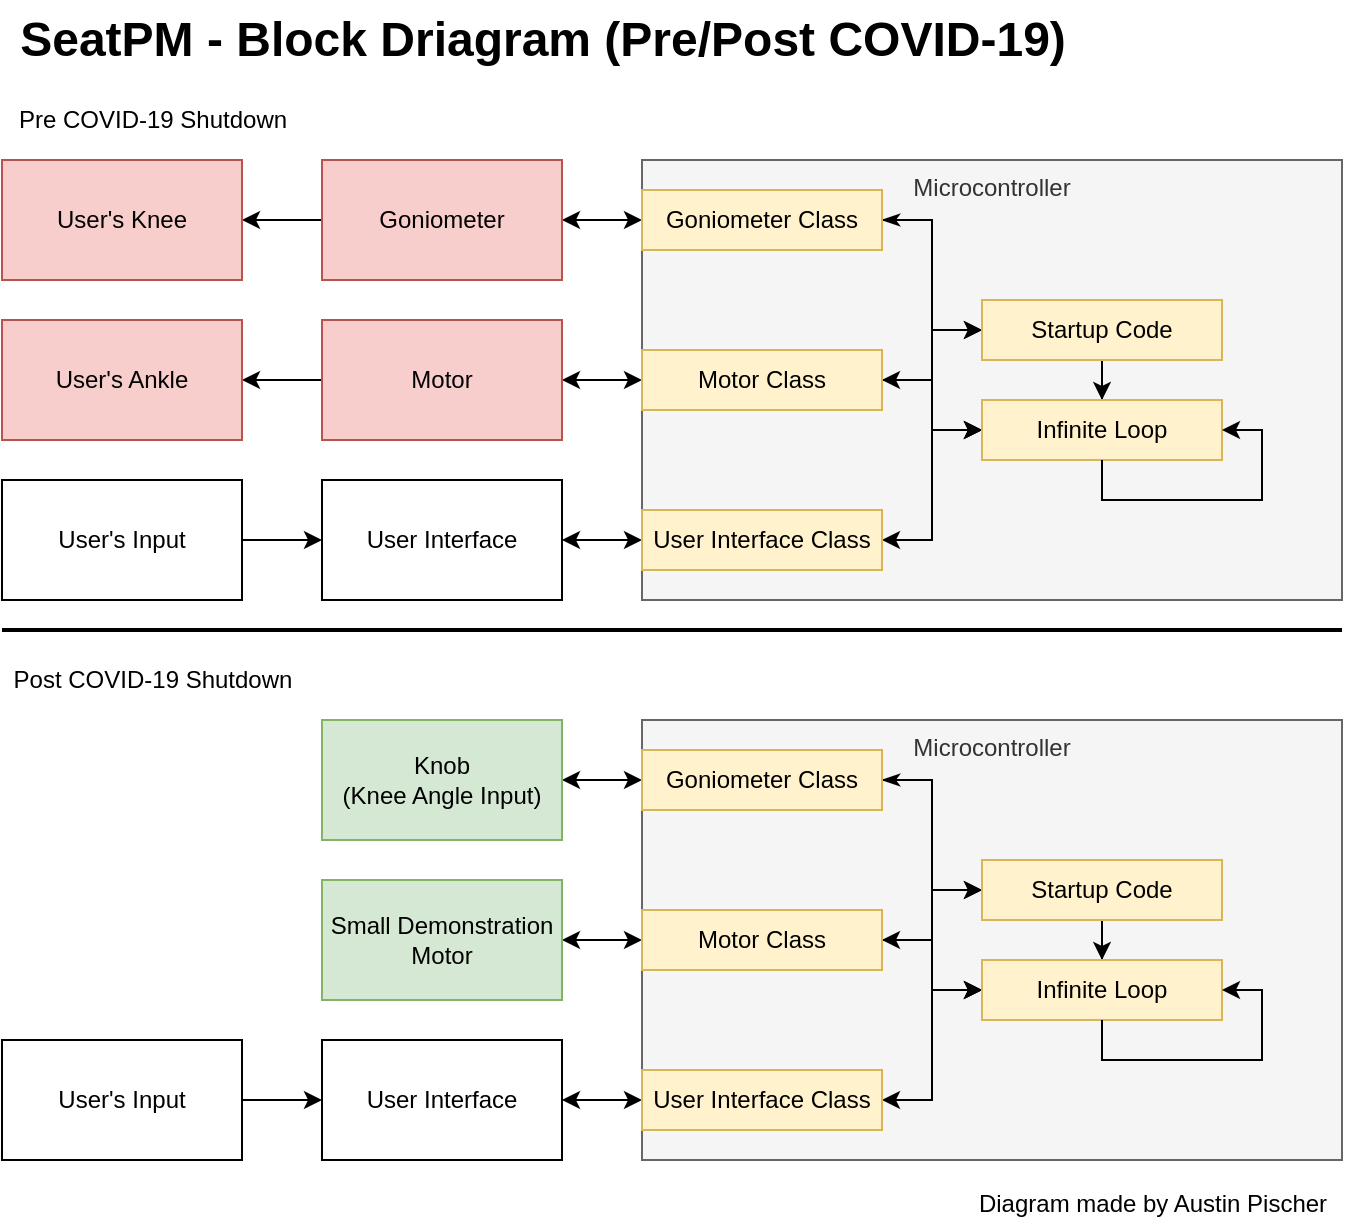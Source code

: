 <mxfile version="13.3.9" type="device"><diagram id="L360sUK6D4mQrJQVrfiI" name="Page-1"><mxGraphModel dx="1414" dy="823" grid="1" gridSize="10" guides="1" tooltips="1" connect="1" arrows="1" fold="1" page="1" pageScale="1" pageWidth="850" pageHeight="1100" math="0" shadow="0"><root><mxCell id="0"/><mxCell id="1" parent="0"/><mxCell id="pFN_6Q2Q6QmpGmLBA5KR-1" value="Microcontroller" style="rounded=0;whiteSpace=wrap;html=1;verticalAlign=top;fillColor=#f5f5f5;strokeColor=#666666;fontColor=#333333;" parent="1" vertex="1"><mxGeometry x="360" y="120" width="350" height="220" as="geometry"/></mxCell><mxCell id="pFN_6Q2Q6QmpGmLBA5KR-25" value="" style="edgeStyle=orthogonalEdgeStyle;rounded=0;orthogonalLoop=1;jettySize=auto;html=1;entryX=0;entryY=0.5;entryDx=0;entryDy=0;startArrow=classic;startFill=1;" parent="1" source="pFN_6Q2Q6QmpGmLBA5KR-2" target="pFN_6Q2Q6QmpGmLBA5KR-28" edge="1"><mxGeometry relative="1" as="geometry"/></mxCell><mxCell id="pFN_6Q2Q6QmpGmLBA5KR-40" style="edgeStyle=orthogonalEdgeStyle;rounded=0;orthogonalLoop=1;jettySize=auto;html=1;exitX=0;exitY=0.5;exitDx=0;exitDy=0;entryX=1;entryY=0.5;entryDx=0;entryDy=0;" parent="1" source="pFN_6Q2Q6QmpGmLBA5KR-2" target="pFN_6Q2Q6QmpGmLBA5KR-23" edge="1"><mxGeometry relative="1" as="geometry"/></mxCell><mxCell id="pFN_6Q2Q6QmpGmLBA5KR-2" value="Goniometer" style="rounded=0;whiteSpace=wrap;html=1;fillColor=#f8cecc;strokeColor=#b85450;" parent="1" vertex="1"><mxGeometry x="200" y="120" width="120" height="60" as="geometry"/></mxCell><mxCell id="pFN_6Q2Q6QmpGmLBA5KR-22" value="" style="edgeStyle=orthogonalEdgeStyle;rounded=0;orthogonalLoop=1;jettySize=auto;html=1;" parent="1" source="pFN_6Q2Q6QmpGmLBA5KR-3" target="pFN_6Q2Q6QmpGmLBA5KR-19" edge="1"><mxGeometry relative="1" as="geometry"/></mxCell><mxCell id="pFN_6Q2Q6QmpGmLBA5KR-26" value="" style="edgeStyle=orthogonalEdgeStyle;rounded=0;orthogonalLoop=1;jettySize=auto;html=1;startArrow=classic;startFill=1;" parent="1" source="pFN_6Q2Q6QmpGmLBA5KR-3" target="pFN_6Q2Q6QmpGmLBA5KR-1" edge="1"><mxGeometry relative="1" as="geometry"/></mxCell><mxCell id="pFN_6Q2Q6QmpGmLBA5KR-3" value="Motor" style="rounded=0;whiteSpace=wrap;html=1;fillColor=#f8cecc;strokeColor=#b85450;" parent="1" vertex="1"><mxGeometry x="200" y="200" width="120" height="60" as="geometry"/></mxCell><mxCell id="pFN_6Q2Q6QmpGmLBA5KR-27" value="" style="edgeStyle=orthogonalEdgeStyle;rounded=0;orthogonalLoop=1;jettySize=auto;html=1;entryX=0;entryY=0.5;entryDx=0;entryDy=0;startArrow=classic;startFill=1;" parent="1" source="pFN_6Q2Q6QmpGmLBA5KR-4" target="pFN_6Q2Q6QmpGmLBA5KR-30" edge="1"><mxGeometry relative="1" as="geometry"/></mxCell><mxCell id="pFN_6Q2Q6QmpGmLBA5KR-4" value="User Interface" style="rounded=0;whiteSpace=wrap;html=1;" parent="1" vertex="1"><mxGeometry x="200" y="280" width="120" height="60" as="geometry"/></mxCell><mxCell id="pFN_6Q2Q6QmpGmLBA5KR-6" value="" style="edgeStyle=orthogonalEdgeStyle;rounded=0;orthogonalLoop=1;jettySize=auto;html=1;" parent="1" source="pFN_6Q2Q6QmpGmLBA5KR-5" target="pFN_6Q2Q6QmpGmLBA5KR-4" edge="1"><mxGeometry relative="1" as="geometry"/></mxCell><mxCell id="pFN_6Q2Q6QmpGmLBA5KR-5" value="User's Input" style="rounded=0;whiteSpace=wrap;html=1;" parent="1" vertex="1"><mxGeometry x="40" y="280" width="120" height="60" as="geometry"/></mxCell><mxCell id="pFN_6Q2Q6QmpGmLBA5KR-19" value="User's Ankle" style="rounded=0;whiteSpace=wrap;html=1;fillColor=#f8cecc;strokeColor=#b85450;" parent="1" vertex="1"><mxGeometry x="40" y="200" width="120" height="60" as="geometry"/></mxCell><mxCell id="pFN_6Q2Q6QmpGmLBA5KR-23" value="User's Knee" style="rounded=0;whiteSpace=wrap;html=1;fillColor=#f8cecc;strokeColor=#b85450;" parent="1" vertex="1"><mxGeometry x="40" y="120" width="120" height="60" as="geometry"/></mxCell><mxCell id="pFN_6Q2Q6QmpGmLBA5KR-48" style="edgeStyle=orthogonalEdgeStyle;rounded=0;orthogonalLoop=1;jettySize=auto;html=1;exitX=1;exitY=0.5;exitDx=0;exitDy=0;entryX=0;entryY=0.5;entryDx=0;entryDy=0;" parent="1" source="pFN_6Q2Q6QmpGmLBA5KR-28" target="pFN_6Q2Q6QmpGmLBA5KR-31" edge="1"><mxGeometry relative="1" as="geometry"/></mxCell><mxCell id="pFN_6Q2Q6QmpGmLBA5KR-49" style="edgeStyle=orthogonalEdgeStyle;rounded=0;orthogonalLoop=1;jettySize=auto;html=1;exitX=1;exitY=0.5;exitDx=0;exitDy=0;entryX=0;entryY=0.5;entryDx=0;entryDy=0;startArrow=classicThin;startFill=1;" parent="1" source="pFN_6Q2Q6QmpGmLBA5KR-28" target="pFN_6Q2Q6QmpGmLBA5KR-39" edge="1"><mxGeometry relative="1" as="geometry"/></mxCell><mxCell id="pFN_6Q2Q6QmpGmLBA5KR-28" value="Goniometer Class" style="rounded=0;whiteSpace=wrap;html=1;fillColor=#fff2cc;strokeColor=#d6b656;" parent="1" vertex="1"><mxGeometry x="360" y="135" width="120" height="30" as="geometry"/></mxCell><mxCell id="pFN_6Q2Q6QmpGmLBA5KR-47" style="edgeStyle=orthogonalEdgeStyle;rounded=0;orthogonalLoop=1;jettySize=auto;html=1;exitX=1;exitY=0.5;exitDx=0;exitDy=0;entryX=0;entryY=0.5;entryDx=0;entryDy=0;" parent="1" source="pFN_6Q2Q6QmpGmLBA5KR-29" target="pFN_6Q2Q6QmpGmLBA5KR-39" edge="1"><mxGeometry relative="1" as="geometry"><mxPoint x="510" y="230.034" as="targetPoint"/></mxGeometry></mxCell><mxCell id="pFN_6Q2Q6QmpGmLBA5KR-50" style="edgeStyle=orthogonalEdgeStyle;rounded=0;orthogonalLoop=1;jettySize=auto;html=1;exitX=1;exitY=0.5;exitDx=0;exitDy=0;entryX=0;entryY=0.5;entryDx=0;entryDy=0;startArrow=classic;startFill=1;" parent="1" source="pFN_6Q2Q6QmpGmLBA5KR-29" target="pFN_6Q2Q6QmpGmLBA5KR-31" edge="1"><mxGeometry relative="1" as="geometry"/></mxCell><mxCell id="pFN_6Q2Q6QmpGmLBA5KR-29" value="Motor Class" style="rounded=0;whiteSpace=wrap;html=1;fillColor=#fff2cc;strokeColor=#d6b656;" parent="1" vertex="1"><mxGeometry x="360" y="215" width="120" height="30" as="geometry"/></mxCell><mxCell id="pFN_6Q2Q6QmpGmLBA5KR-46" style="edgeStyle=orthogonalEdgeStyle;rounded=0;orthogonalLoop=1;jettySize=auto;html=1;exitX=1;exitY=0.5;exitDx=0;exitDy=0;entryX=0;entryY=0.5;entryDx=0;entryDy=0;startArrow=classic;startFill=1;" parent="1" source="pFN_6Q2Q6QmpGmLBA5KR-30" target="pFN_6Q2Q6QmpGmLBA5KR-39" edge="1"><mxGeometry relative="1" as="geometry"/></mxCell><mxCell id="pFN_6Q2Q6QmpGmLBA5KR-30" value="User Interface Class" style="rounded=0;whiteSpace=wrap;html=1;fillColor=#fff2cc;strokeColor=#d6b656;" parent="1" vertex="1"><mxGeometry x="360" y="295" width="120" height="30" as="geometry"/></mxCell><mxCell id="pFN_6Q2Q6QmpGmLBA5KR-44" style="edgeStyle=orthogonalEdgeStyle;rounded=0;orthogonalLoop=1;jettySize=auto;html=1;exitX=0.5;exitY=1;exitDx=0;exitDy=0;" parent="1" source="pFN_6Q2Q6QmpGmLBA5KR-31" target="pFN_6Q2Q6QmpGmLBA5KR-39" edge="1"><mxGeometry relative="1" as="geometry"/></mxCell><mxCell id="pFN_6Q2Q6QmpGmLBA5KR-31" value="Startup Code" style="rounded=0;whiteSpace=wrap;html=1;fillColor=#fff2cc;strokeColor=#d6b656;" parent="1" vertex="1"><mxGeometry x="530" y="190" width="120" height="30" as="geometry"/></mxCell><mxCell id="pFN_6Q2Q6QmpGmLBA5KR-39" value="Infinite Loop" style="rounded=0;whiteSpace=wrap;html=1;fillColor=#fff2cc;strokeColor=#d6b656;" parent="1" vertex="1"><mxGeometry x="530" y="240" width="120" height="30" as="geometry"/></mxCell><mxCell id="pFN_6Q2Q6QmpGmLBA5KR-41" style="edgeStyle=orthogonalEdgeStyle;rounded=0;orthogonalLoop=1;jettySize=auto;html=1;entryX=1;entryY=0.5;entryDx=0;entryDy=0;exitX=0.5;exitY=1;exitDx=0;exitDy=0;" parent="1" source="pFN_6Q2Q6QmpGmLBA5KR-39" target="pFN_6Q2Q6QmpGmLBA5KR-39" edge="1"><mxGeometry relative="1" as="geometry"/></mxCell><mxCell id="2oSGSClVpxeTCnUniUTJ-1" value="Microcontroller" style="rounded=0;whiteSpace=wrap;html=1;verticalAlign=top;fillColor=#f5f5f5;strokeColor=#666666;fontColor=#333333;" vertex="1" parent="1"><mxGeometry x="360" y="400" width="350" height="220" as="geometry"/></mxCell><mxCell id="2oSGSClVpxeTCnUniUTJ-2" value="" style="edgeStyle=orthogonalEdgeStyle;rounded=0;orthogonalLoop=1;jettySize=auto;html=1;entryX=0;entryY=0.5;entryDx=0;entryDy=0;startArrow=classic;startFill=1;" edge="1" parent="1" source="2oSGSClVpxeTCnUniUTJ-4" target="2oSGSClVpxeTCnUniUTJ-16"><mxGeometry relative="1" as="geometry"/></mxCell><mxCell id="2oSGSClVpxeTCnUniUTJ-4" value="Knob &lt;br&gt;(Knee Angle Input)" style="rounded=0;whiteSpace=wrap;html=1;fillColor=#d5e8d4;strokeColor=#82b366;" vertex="1" parent="1"><mxGeometry x="200" y="400" width="120" height="60" as="geometry"/></mxCell><mxCell id="2oSGSClVpxeTCnUniUTJ-6" value="" style="edgeStyle=orthogonalEdgeStyle;rounded=0;orthogonalLoop=1;jettySize=auto;html=1;startArrow=classic;startFill=1;" edge="1" parent="1" source="2oSGSClVpxeTCnUniUTJ-7" target="2oSGSClVpxeTCnUniUTJ-1"><mxGeometry relative="1" as="geometry"/></mxCell><mxCell id="2oSGSClVpxeTCnUniUTJ-7" value="Small Demonstration Motor" style="rounded=0;whiteSpace=wrap;html=1;fillColor=#d5e8d4;strokeColor=#82b366;" vertex="1" parent="1"><mxGeometry x="200" y="480" width="120" height="60" as="geometry"/></mxCell><mxCell id="2oSGSClVpxeTCnUniUTJ-8" value="" style="edgeStyle=orthogonalEdgeStyle;rounded=0;orthogonalLoop=1;jettySize=auto;html=1;entryX=0;entryY=0.5;entryDx=0;entryDy=0;startArrow=classic;startFill=1;" edge="1" parent="1" source="2oSGSClVpxeTCnUniUTJ-9" target="2oSGSClVpxeTCnUniUTJ-21"><mxGeometry relative="1" as="geometry"/></mxCell><mxCell id="2oSGSClVpxeTCnUniUTJ-9" value="User Interface" style="rounded=0;whiteSpace=wrap;html=1;" vertex="1" parent="1"><mxGeometry x="200" y="560" width="120" height="60" as="geometry"/></mxCell><mxCell id="2oSGSClVpxeTCnUniUTJ-10" value="" style="edgeStyle=orthogonalEdgeStyle;rounded=0;orthogonalLoop=1;jettySize=auto;html=1;" edge="1" parent="1" source="2oSGSClVpxeTCnUniUTJ-11" target="2oSGSClVpxeTCnUniUTJ-9"><mxGeometry relative="1" as="geometry"/></mxCell><mxCell id="2oSGSClVpxeTCnUniUTJ-11" value="User's Input" style="rounded=0;whiteSpace=wrap;html=1;" vertex="1" parent="1"><mxGeometry x="40" y="560" width="120" height="60" as="geometry"/></mxCell><mxCell id="2oSGSClVpxeTCnUniUTJ-14" style="edgeStyle=orthogonalEdgeStyle;rounded=0;orthogonalLoop=1;jettySize=auto;html=1;exitX=1;exitY=0.5;exitDx=0;exitDy=0;entryX=0;entryY=0.5;entryDx=0;entryDy=0;" edge="1" parent="1" source="2oSGSClVpxeTCnUniUTJ-16" target="2oSGSClVpxeTCnUniUTJ-23"><mxGeometry relative="1" as="geometry"/></mxCell><mxCell id="2oSGSClVpxeTCnUniUTJ-15" style="edgeStyle=orthogonalEdgeStyle;rounded=0;orthogonalLoop=1;jettySize=auto;html=1;exitX=1;exitY=0.5;exitDx=0;exitDy=0;entryX=0;entryY=0.5;entryDx=0;entryDy=0;startArrow=classicThin;startFill=1;" edge="1" parent="1" source="2oSGSClVpxeTCnUniUTJ-16" target="2oSGSClVpxeTCnUniUTJ-24"><mxGeometry relative="1" as="geometry"/></mxCell><mxCell id="2oSGSClVpxeTCnUniUTJ-16" value="Goniometer Class" style="rounded=0;whiteSpace=wrap;html=1;fillColor=#fff2cc;strokeColor=#d6b656;" vertex="1" parent="1"><mxGeometry x="360" y="415" width="120" height="30" as="geometry"/></mxCell><mxCell id="2oSGSClVpxeTCnUniUTJ-17" style="edgeStyle=orthogonalEdgeStyle;rounded=0;orthogonalLoop=1;jettySize=auto;html=1;exitX=1;exitY=0.5;exitDx=0;exitDy=0;entryX=0;entryY=0.5;entryDx=0;entryDy=0;" edge="1" parent="1" source="2oSGSClVpxeTCnUniUTJ-19" target="2oSGSClVpxeTCnUniUTJ-24"><mxGeometry relative="1" as="geometry"><mxPoint x="510" y="510.034" as="targetPoint"/></mxGeometry></mxCell><mxCell id="2oSGSClVpxeTCnUniUTJ-18" style="edgeStyle=orthogonalEdgeStyle;rounded=0;orthogonalLoop=1;jettySize=auto;html=1;exitX=1;exitY=0.5;exitDx=0;exitDy=0;entryX=0;entryY=0.5;entryDx=0;entryDy=0;startArrow=classic;startFill=1;" edge="1" parent="1" source="2oSGSClVpxeTCnUniUTJ-19" target="2oSGSClVpxeTCnUniUTJ-23"><mxGeometry relative="1" as="geometry"/></mxCell><mxCell id="2oSGSClVpxeTCnUniUTJ-19" value="Motor Class" style="rounded=0;whiteSpace=wrap;html=1;fillColor=#fff2cc;strokeColor=#d6b656;" vertex="1" parent="1"><mxGeometry x="360" y="495" width="120" height="30" as="geometry"/></mxCell><mxCell id="2oSGSClVpxeTCnUniUTJ-20" style="edgeStyle=orthogonalEdgeStyle;rounded=0;orthogonalLoop=1;jettySize=auto;html=1;exitX=1;exitY=0.5;exitDx=0;exitDy=0;entryX=0;entryY=0.5;entryDx=0;entryDy=0;startArrow=classic;startFill=1;" edge="1" parent="1" source="2oSGSClVpxeTCnUniUTJ-21" target="2oSGSClVpxeTCnUniUTJ-24"><mxGeometry relative="1" as="geometry"/></mxCell><mxCell id="2oSGSClVpxeTCnUniUTJ-21" value="User Interface Class" style="rounded=0;whiteSpace=wrap;html=1;fillColor=#fff2cc;strokeColor=#d6b656;" vertex="1" parent="1"><mxGeometry x="360" y="575" width="120" height="30" as="geometry"/></mxCell><mxCell id="2oSGSClVpxeTCnUniUTJ-22" style="edgeStyle=orthogonalEdgeStyle;rounded=0;orthogonalLoop=1;jettySize=auto;html=1;exitX=0.5;exitY=1;exitDx=0;exitDy=0;" edge="1" parent="1" source="2oSGSClVpxeTCnUniUTJ-23" target="2oSGSClVpxeTCnUniUTJ-24"><mxGeometry relative="1" as="geometry"/></mxCell><mxCell id="2oSGSClVpxeTCnUniUTJ-23" value="Startup Code" style="rounded=0;whiteSpace=wrap;html=1;fillColor=#fff2cc;strokeColor=#d6b656;" vertex="1" parent="1"><mxGeometry x="530" y="470" width="120" height="30" as="geometry"/></mxCell><mxCell id="2oSGSClVpxeTCnUniUTJ-24" value="Infinite Loop" style="rounded=0;whiteSpace=wrap;html=1;fillColor=#fff2cc;strokeColor=#d6b656;" vertex="1" parent="1"><mxGeometry x="530" y="520" width="120" height="30" as="geometry"/></mxCell><mxCell id="2oSGSClVpxeTCnUniUTJ-25" style="edgeStyle=orthogonalEdgeStyle;rounded=0;orthogonalLoop=1;jettySize=auto;html=1;entryX=1;entryY=0.5;entryDx=0;entryDy=0;exitX=0.5;exitY=1;exitDx=0;exitDy=0;" edge="1" parent="1" source="2oSGSClVpxeTCnUniUTJ-24" target="2oSGSClVpxeTCnUniUTJ-24"><mxGeometry relative="1" as="geometry"/></mxCell><mxCell id="2oSGSClVpxeTCnUniUTJ-26" value="SeatPM - Block Driagram (Pre/Post COVID-19)" style="text;strokeColor=none;fillColor=none;html=1;fontSize=24;fontStyle=1;verticalAlign=middle;align=center;" vertex="1" parent="1"><mxGeometry x="40" y="40" width="540" height="40" as="geometry"/></mxCell><mxCell id="2oSGSClVpxeTCnUniUTJ-27" value="" style="line;strokeWidth=2;html=1;perimeter=backbonePerimeter;points=[];outlineConnect=0;" vertex="1" parent="1"><mxGeometry x="40" y="350" width="670" height="10" as="geometry"/></mxCell><mxCell id="2oSGSClVpxeTCnUniUTJ-30" value="Post COVID-19 Shutdown" style="text;html=1;align=center;verticalAlign=middle;resizable=0;points=[];autosize=1;" vertex="1" parent="1"><mxGeometry x="40" y="370" width="150" height="20" as="geometry"/></mxCell><mxCell id="2oSGSClVpxeTCnUniUTJ-81" value="Pre COVID-19 Shutdown" style="text;html=1;align=center;verticalAlign=middle;resizable=0;points=[];autosize=1;" vertex="1" parent="1"><mxGeometry x="40" y="90" width="150" height="20" as="geometry"/></mxCell><mxCell id="2oSGSClVpxeTCnUniUTJ-82" value="Diagram made by Austin Pischer" style="text;html=1;align=center;verticalAlign=middle;resizable=0;points=[];autosize=1;" vertex="1" parent="1"><mxGeometry x="520" y="632" width="190" height="20" as="geometry"/></mxCell></root></mxGraphModel></diagram></mxfile>